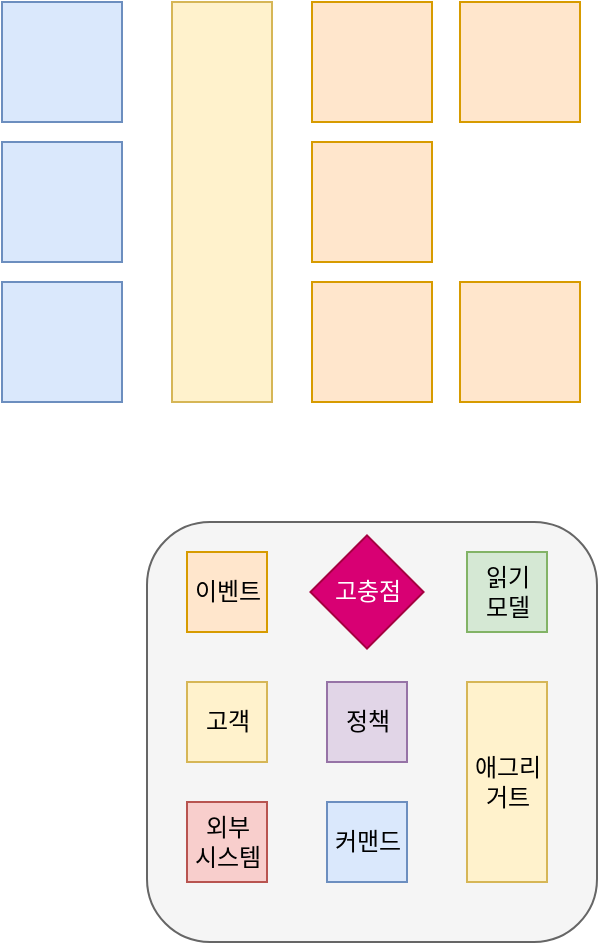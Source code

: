 <mxfile version="26.1.1">
  <diagram name="Page-1" id="gK9mzfNjHlteWK6b4zPo">
    <mxGraphModel dx="1114" dy="878" grid="1" gridSize="10" guides="1" tooltips="1" connect="1" arrows="1" fold="1" page="1" pageScale="1" pageWidth="827" pageHeight="1169" math="0" shadow="0">
      <root>
        <mxCell id="0" />
        <mxCell id="1" parent="0" />
        <mxCell id="DYsywCmerrk-SVAjj5_K-1" value="" style="rounded=1;whiteSpace=wrap;html=1;fillColor=#f5f5f5;fontColor=#333333;strokeColor=#666666;" vertex="1" parent="1">
          <mxGeometry x="197.5" y="330" width="225" height="210" as="geometry" />
        </mxCell>
        <mxCell id="DYsywCmerrk-SVAjj5_K-2" value="" style="whiteSpace=wrap;html=1;aspect=fixed;fillColor=#dae8fc;strokeColor=#6c8ebf;" vertex="1" parent="1">
          <mxGeometry x="125" y="210" width="60" height="60" as="geometry" />
        </mxCell>
        <mxCell id="DYsywCmerrk-SVAjj5_K-3" value="이벤트" style="whiteSpace=wrap;html=1;aspect=fixed;fillColor=#ffe6cc;strokeColor=#d79b00;" vertex="1" parent="1">
          <mxGeometry x="217.5" y="345" width="40" height="40" as="geometry" />
        </mxCell>
        <mxCell id="DYsywCmerrk-SVAjj5_K-4" value="" style="whiteSpace=wrap;html=1;aspect=fixed;fillColor=#dae8fc;strokeColor=#6c8ebf;" vertex="1" parent="1">
          <mxGeometry x="125" y="70" width="60" height="60" as="geometry" />
        </mxCell>
        <mxCell id="DYsywCmerrk-SVAjj5_K-5" value="" style="whiteSpace=wrap;html=1;aspect=fixed;fillColor=#d80073;strokeColor=#A50040;rotation=45;fontColor=#ffffff;" vertex="1" parent="1">
          <mxGeometry x="287.5" y="345" width="40" height="40" as="geometry" />
        </mxCell>
        <mxCell id="DYsywCmerrk-SVAjj5_K-6" value="고충점" style="text;html=1;align=center;verticalAlign=middle;whiteSpace=wrap;rounded=0;fontColor=#FFFFFF;" vertex="1" parent="1">
          <mxGeometry x="277.5" y="350" width="60" height="30" as="geometry" />
        </mxCell>
        <mxCell id="DYsywCmerrk-SVAjj5_K-7" value="커맨드" style="whiteSpace=wrap;html=1;aspect=fixed;fillColor=#dae8fc;strokeColor=#6c8ebf;" vertex="1" parent="1">
          <mxGeometry x="287.5" y="470" width="40" height="40" as="geometry" />
        </mxCell>
        <mxCell id="DYsywCmerrk-SVAjj5_K-8" value="고객" style="whiteSpace=wrap;html=1;aspect=fixed;fillColor=#fff2cc;strokeColor=#d6b656;" vertex="1" parent="1">
          <mxGeometry x="217.5" y="410" width="40" height="40" as="geometry" />
        </mxCell>
        <mxCell id="DYsywCmerrk-SVAjj5_K-9" value="" style="whiteSpace=wrap;html=1;aspect=fixed;fillColor=#dae8fc;strokeColor=#6c8ebf;" vertex="1" parent="1">
          <mxGeometry x="125" y="140" width="60" height="60" as="geometry" />
        </mxCell>
        <mxCell id="DYsywCmerrk-SVAjj5_K-10" value="정책" style="whiteSpace=wrap;html=1;aspect=fixed;fillColor=#e1d5e7;strokeColor=#9673a6;" vertex="1" parent="1">
          <mxGeometry x="287.5" y="410" width="40" height="40" as="geometry" />
        </mxCell>
        <mxCell id="DYsywCmerrk-SVAjj5_K-12" value="읽기&lt;div&gt;모델&lt;/div&gt;" style="whiteSpace=wrap;html=1;aspect=fixed;fillColor=#d5e8d4;strokeColor=#82b366;" vertex="1" parent="1">
          <mxGeometry x="357.5" y="345" width="40" height="40" as="geometry" />
        </mxCell>
        <mxCell id="DYsywCmerrk-SVAjj5_K-14" value="외부&lt;div&gt;시스템&lt;/div&gt;" style="whiteSpace=wrap;html=1;aspect=fixed;fillColor=#f8cecc;strokeColor=#b85450;" vertex="1" parent="1">
          <mxGeometry x="217.5" y="470" width="40" height="40" as="geometry" />
        </mxCell>
        <mxCell id="DYsywCmerrk-SVAjj5_K-17" value="" style="rounded=0;whiteSpace=wrap;html=1;fillColor=#fff2cc;strokeColor=#d6b656;" vertex="1" parent="1">
          <mxGeometry x="210" y="70" width="50" height="200" as="geometry" />
        </mxCell>
        <mxCell id="DYsywCmerrk-SVAjj5_K-18" value="" style="whiteSpace=wrap;html=1;aspect=fixed;fillColor=#ffe6cc;strokeColor=#d79b00;" vertex="1" parent="1">
          <mxGeometry x="280" y="140" width="60" height="60" as="geometry" />
        </mxCell>
        <mxCell id="DYsywCmerrk-SVAjj5_K-19" value="" style="whiteSpace=wrap;html=1;aspect=fixed;fillColor=#ffe6cc;strokeColor=#d79b00;" vertex="1" parent="1">
          <mxGeometry x="280" y="70" width="60" height="60" as="geometry" />
        </mxCell>
        <mxCell id="DYsywCmerrk-SVAjj5_K-20" value="" style="whiteSpace=wrap;html=1;aspect=fixed;fillColor=#ffe6cc;strokeColor=#d79b00;" vertex="1" parent="1">
          <mxGeometry x="280" y="210" width="60" height="60" as="geometry" />
        </mxCell>
        <mxCell id="DYsywCmerrk-SVAjj5_K-21" value="" style="whiteSpace=wrap;html=1;aspect=fixed;fillColor=#ffe6cc;strokeColor=#d79b00;" vertex="1" parent="1">
          <mxGeometry x="354" y="70" width="60" height="60" as="geometry" />
        </mxCell>
        <mxCell id="DYsywCmerrk-SVAjj5_K-22" value="" style="whiteSpace=wrap;html=1;aspect=fixed;fillColor=#ffe6cc;strokeColor=#d79b00;" vertex="1" parent="1">
          <mxGeometry x="354" y="210" width="60" height="60" as="geometry" />
        </mxCell>
        <mxCell id="DYsywCmerrk-SVAjj5_K-23" value="애그리거트" style="rounded=0;whiteSpace=wrap;html=1;fillColor=#fff2cc;strokeColor=#d6b656;" vertex="1" parent="1">
          <mxGeometry x="357.5" y="410" width="40" height="100" as="geometry" />
        </mxCell>
      </root>
    </mxGraphModel>
  </diagram>
</mxfile>
